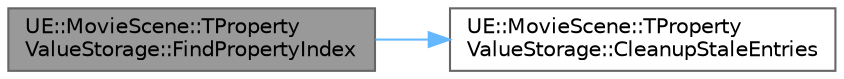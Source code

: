 digraph "UE::MovieScene::TPropertyValueStorage::FindPropertyIndex"
{
 // INTERACTIVE_SVG=YES
 // LATEX_PDF_SIZE
  bgcolor="transparent";
  edge [fontname=Helvetica,fontsize=10,labelfontname=Helvetica,labelfontsize=10];
  node [fontname=Helvetica,fontsize=10,shape=box,height=0.2,width=0.4];
  rankdir="LR";
  Node1 [id="Node000001",label="UE::MovieScene::TProperty\lValueStorage::FindPropertyIndex",height=0.2,width=0.4,color="gray40", fillcolor="grey60", style="filled", fontcolor="black",tooltip=" "];
  Node1 -> Node2 [id="edge1_Node000001_Node000002",color="steelblue1",style="solid",tooltip=" "];
  Node2 [id="Node000002",label="UE::MovieScene::TProperty\lValueStorage::CleanupStaleEntries",height=0.2,width=0.4,color="grey40", fillcolor="white", style="filled",URL="$d7/d81/structUE_1_1MovieScene_1_1TPropertyValueStorage.html#ae25bd6a170590f0089ec9cf48e776594",tooltip=" "];
}
